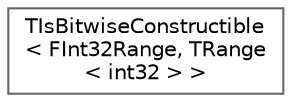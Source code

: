 digraph "Graphical Class Hierarchy"
{
 // INTERACTIVE_SVG=YES
 // LATEX_PDF_SIZE
  bgcolor="transparent";
  edge [fontname=Helvetica,fontsize=10,labelfontname=Helvetica,labelfontsize=10];
  node [fontname=Helvetica,fontsize=10,shape=box,height=0.2,width=0.4];
  rankdir="LR";
  Node0 [id="Node000000",label="TIsBitwiseConstructible\l\< FInt32Range, TRange\l\< int32 \> \>",height=0.2,width=0.4,color="grey40", fillcolor="white", style="filled",URL="$d6/d85/structTIsBitwiseConstructible_3_01FInt32Range_00_01TRange_3_01int32_01_4_01_4.html",tooltip=" "];
}

